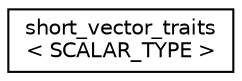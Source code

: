 digraph "Graphical Class Hierarchy"
{
  edge [fontname="Helvetica",fontsize="10",labelfontname="Helvetica",labelfontsize="10"];
  node [fontname="Helvetica",fontsize="10",shape=record];
  rankdir="LR";
  Node1 [label="short_vector_traits\l\< SCALAR_TYPE \>",height=0.2,width=0.4,color="black", fillcolor="white", style="filled",URL="$structshort__vector__traits.html"];
}

